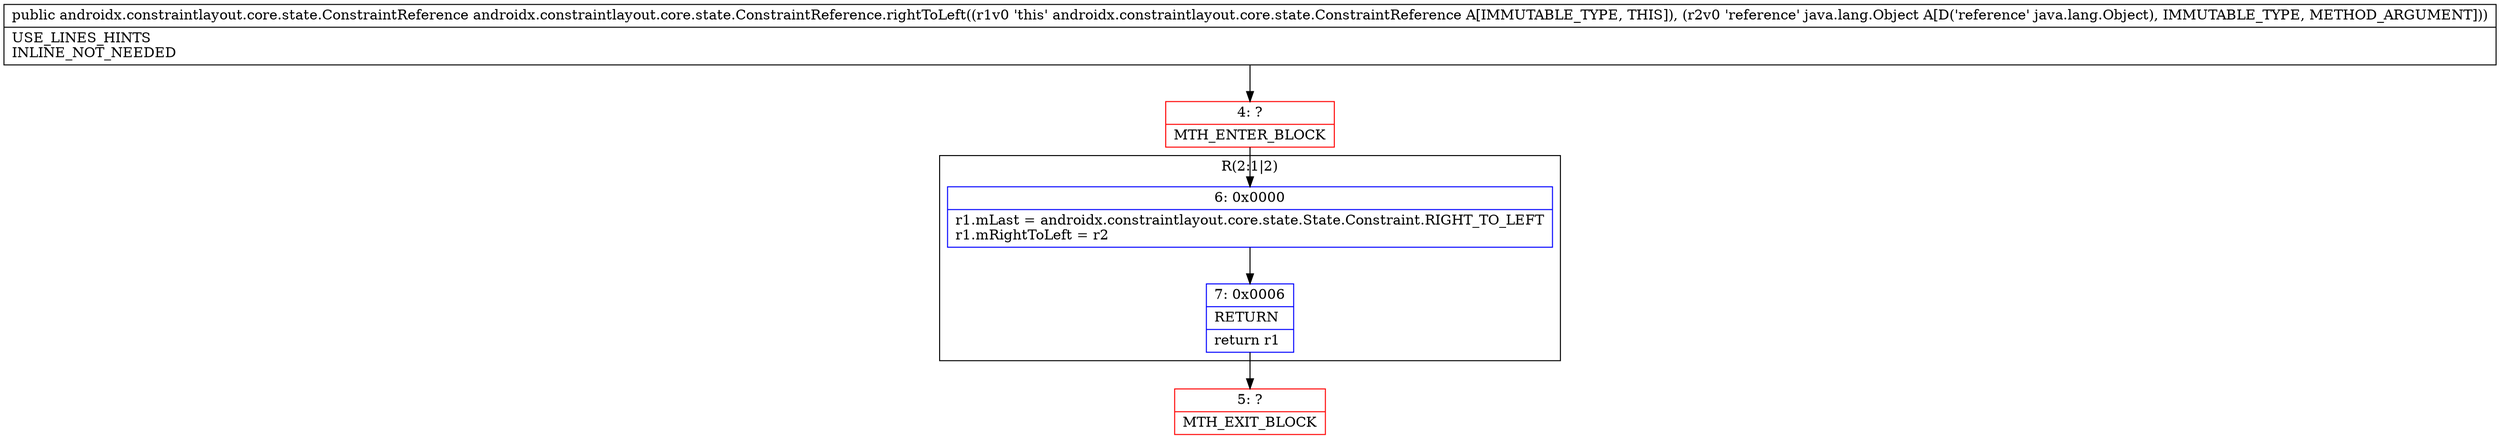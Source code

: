 digraph "CFG forandroidx.constraintlayout.core.state.ConstraintReference.rightToLeft(Ljava\/lang\/Object;)Landroidx\/constraintlayout\/core\/state\/ConstraintReference;" {
subgraph cluster_Region_2090317054 {
label = "R(2:1|2)";
node [shape=record,color=blue];
Node_6 [shape=record,label="{6\:\ 0x0000|r1.mLast = androidx.constraintlayout.core.state.State.Constraint.RIGHT_TO_LEFT\lr1.mRightToLeft = r2\l}"];
Node_7 [shape=record,label="{7\:\ 0x0006|RETURN\l|return r1\l}"];
}
Node_4 [shape=record,color=red,label="{4\:\ ?|MTH_ENTER_BLOCK\l}"];
Node_5 [shape=record,color=red,label="{5\:\ ?|MTH_EXIT_BLOCK\l}"];
MethodNode[shape=record,label="{public androidx.constraintlayout.core.state.ConstraintReference androidx.constraintlayout.core.state.ConstraintReference.rightToLeft((r1v0 'this' androidx.constraintlayout.core.state.ConstraintReference A[IMMUTABLE_TYPE, THIS]), (r2v0 'reference' java.lang.Object A[D('reference' java.lang.Object), IMMUTABLE_TYPE, METHOD_ARGUMENT]))  | USE_LINES_HINTS\lINLINE_NOT_NEEDED\l}"];
MethodNode -> Node_4;Node_6 -> Node_7;
Node_7 -> Node_5;
Node_4 -> Node_6;
}


